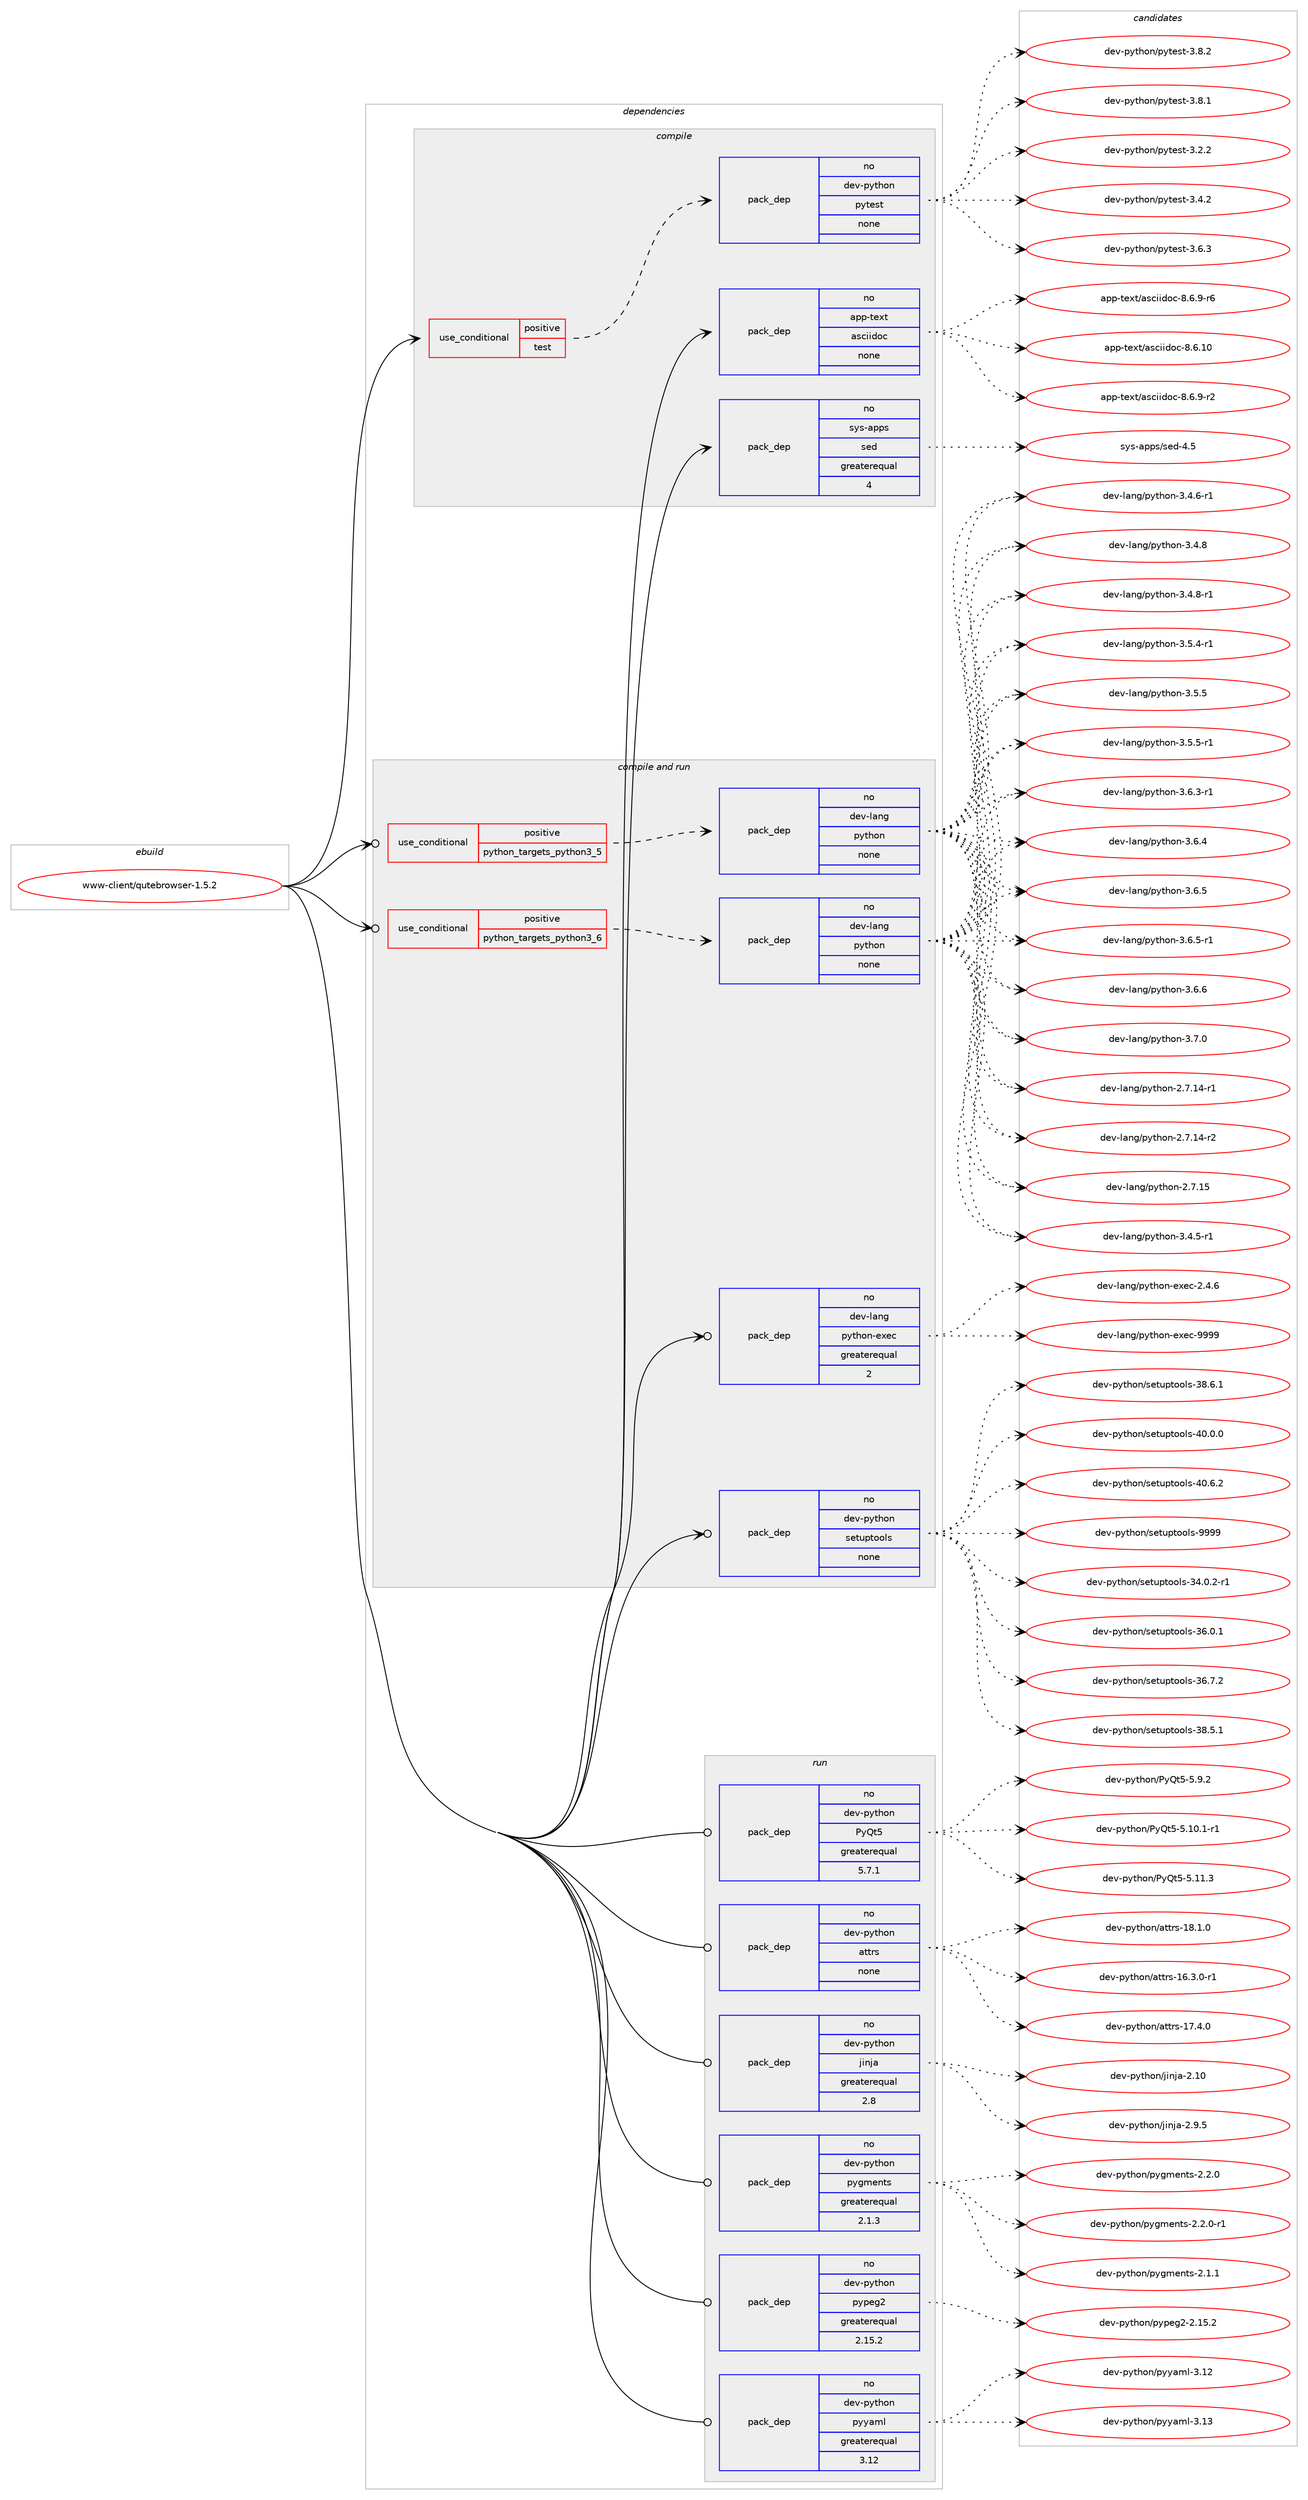 digraph prolog {

# *************
# Graph options
# *************

newrank=true;
concentrate=true;
compound=true;
graph [rankdir=LR,fontname=Helvetica,fontsize=10,ranksep=1.5];#, ranksep=2.5, nodesep=0.2];
edge  [arrowhead=vee];
node  [fontname=Helvetica,fontsize=10];

# **********
# The ebuild
# **********

subgraph cluster_leftcol {
color=gray;
rank=same;
label=<<i>ebuild</i>>;
id [label="www-client/qutebrowser-1.5.2", color=red, width=4, href="../www-client/qutebrowser-1.5.2.svg"];
}

# ****************
# The dependencies
# ****************

subgraph cluster_midcol {
color=gray;
label=<<i>dependencies</i>>;
subgraph cluster_compile {
fillcolor="#eeeeee";
style=filled;
label=<<i>compile</i>>;
subgraph cond1391 {
dependency8102 [label=<<TABLE BORDER="0" CELLBORDER="1" CELLSPACING="0" CELLPADDING="4"><TR><TD ROWSPAN="3" CELLPADDING="10">use_conditional</TD></TR><TR><TD>positive</TD></TR><TR><TD>test</TD></TR></TABLE>>, shape=none, color=red];
subgraph pack6512 {
dependency8103 [label=<<TABLE BORDER="0" CELLBORDER="1" CELLSPACING="0" CELLPADDING="4" WIDTH="220"><TR><TD ROWSPAN="6" CELLPADDING="30">pack_dep</TD></TR><TR><TD WIDTH="110">no</TD></TR><TR><TD>dev-python</TD></TR><TR><TD>pytest</TD></TR><TR><TD>none</TD></TR><TR><TD></TD></TR></TABLE>>, shape=none, color=blue];
}
dependency8102:e -> dependency8103:w [weight=20,style="dashed",arrowhead="vee"];
}
id:e -> dependency8102:w [weight=20,style="solid",arrowhead="vee"];
subgraph pack6513 {
dependency8104 [label=<<TABLE BORDER="0" CELLBORDER="1" CELLSPACING="0" CELLPADDING="4" WIDTH="220"><TR><TD ROWSPAN="6" CELLPADDING="30">pack_dep</TD></TR><TR><TD WIDTH="110">no</TD></TR><TR><TD>app-text</TD></TR><TR><TD>asciidoc</TD></TR><TR><TD>none</TD></TR><TR><TD></TD></TR></TABLE>>, shape=none, color=blue];
}
id:e -> dependency8104:w [weight=20,style="solid",arrowhead="vee"];
subgraph pack6514 {
dependency8105 [label=<<TABLE BORDER="0" CELLBORDER="1" CELLSPACING="0" CELLPADDING="4" WIDTH="220"><TR><TD ROWSPAN="6" CELLPADDING="30">pack_dep</TD></TR><TR><TD WIDTH="110">no</TD></TR><TR><TD>sys-apps</TD></TR><TR><TD>sed</TD></TR><TR><TD>greaterequal</TD></TR><TR><TD>4</TD></TR></TABLE>>, shape=none, color=blue];
}
id:e -> dependency8105:w [weight=20,style="solid",arrowhead="vee"];
}
subgraph cluster_compileandrun {
fillcolor="#eeeeee";
style=filled;
label=<<i>compile and run</i>>;
subgraph cond1392 {
dependency8106 [label=<<TABLE BORDER="0" CELLBORDER="1" CELLSPACING="0" CELLPADDING="4"><TR><TD ROWSPAN="3" CELLPADDING="10">use_conditional</TD></TR><TR><TD>positive</TD></TR><TR><TD>python_targets_python3_5</TD></TR></TABLE>>, shape=none, color=red];
subgraph pack6515 {
dependency8107 [label=<<TABLE BORDER="0" CELLBORDER="1" CELLSPACING="0" CELLPADDING="4" WIDTH="220"><TR><TD ROWSPAN="6" CELLPADDING="30">pack_dep</TD></TR><TR><TD WIDTH="110">no</TD></TR><TR><TD>dev-lang</TD></TR><TR><TD>python</TD></TR><TR><TD>none</TD></TR><TR><TD></TD></TR></TABLE>>, shape=none, color=blue];
}
dependency8106:e -> dependency8107:w [weight=20,style="dashed",arrowhead="vee"];
}
id:e -> dependency8106:w [weight=20,style="solid",arrowhead="odotvee"];
subgraph cond1393 {
dependency8108 [label=<<TABLE BORDER="0" CELLBORDER="1" CELLSPACING="0" CELLPADDING="4"><TR><TD ROWSPAN="3" CELLPADDING="10">use_conditional</TD></TR><TR><TD>positive</TD></TR><TR><TD>python_targets_python3_6</TD></TR></TABLE>>, shape=none, color=red];
subgraph pack6516 {
dependency8109 [label=<<TABLE BORDER="0" CELLBORDER="1" CELLSPACING="0" CELLPADDING="4" WIDTH="220"><TR><TD ROWSPAN="6" CELLPADDING="30">pack_dep</TD></TR><TR><TD WIDTH="110">no</TD></TR><TR><TD>dev-lang</TD></TR><TR><TD>python</TD></TR><TR><TD>none</TD></TR><TR><TD></TD></TR></TABLE>>, shape=none, color=blue];
}
dependency8108:e -> dependency8109:w [weight=20,style="dashed",arrowhead="vee"];
}
id:e -> dependency8108:w [weight=20,style="solid",arrowhead="odotvee"];
subgraph pack6517 {
dependency8110 [label=<<TABLE BORDER="0" CELLBORDER="1" CELLSPACING="0" CELLPADDING="4" WIDTH="220"><TR><TD ROWSPAN="6" CELLPADDING="30">pack_dep</TD></TR><TR><TD WIDTH="110">no</TD></TR><TR><TD>dev-lang</TD></TR><TR><TD>python-exec</TD></TR><TR><TD>greaterequal</TD></TR><TR><TD>2</TD></TR></TABLE>>, shape=none, color=blue];
}
id:e -> dependency8110:w [weight=20,style="solid",arrowhead="odotvee"];
subgraph pack6518 {
dependency8111 [label=<<TABLE BORDER="0" CELLBORDER="1" CELLSPACING="0" CELLPADDING="4" WIDTH="220"><TR><TD ROWSPAN="6" CELLPADDING="30">pack_dep</TD></TR><TR><TD WIDTH="110">no</TD></TR><TR><TD>dev-python</TD></TR><TR><TD>setuptools</TD></TR><TR><TD>none</TD></TR><TR><TD></TD></TR></TABLE>>, shape=none, color=blue];
}
id:e -> dependency8111:w [weight=20,style="solid",arrowhead="odotvee"];
}
subgraph cluster_run {
fillcolor="#eeeeee";
style=filled;
label=<<i>run</i>>;
subgraph pack6519 {
dependency8112 [label=<<TABLE BORDER="0" CELLBORDER="1" CELLSPACING="0" CELLPADDING="4" WIDTH="220"><TR><TD ROWSPAN="6" CELLPADDING="30">pack_dep</TD></TR><TR><TD WIDTH="110">no</TD></TR><TR><TD>dev-python</TD></TR><TR><TD>PyQt5</TD></TR><TR><TD>greaterequal</TD></TR><TR><TD>5.7.1</TD></TR></TABLE>>, shape=none, color=blue];
}
id:e -> dependency8112:w [weight=20,style="solid",arrowhead="odot"];
subgraph pack6520 {
dependency8113 [label=<<TABLE BORDER="0" CELLBORDER="1" CELLSPACING="0" CELLPADDING="4" WIDTH="220"><TR><TD ROWSPAN="6" CELLPADDING="30">pack_dep</TD></TR><TR><TD WIDTH="110">no</TD></TR><TR><TD>dev-python</TD></TR><TR><TD>attrs</TD></TR><TR><TD>none</TD></TR><TR><TD></TD></TR></TABLE>>, shape=none, color=blue];
}
id:e -> dependency8113:w [weight=20,style="solid",arrowhead="odot"];
subgraph pack6521 {
dependency8114 [label=<<TABLE BORDER="0" CELLBORDER="1" CELLSPACING="0" CELLPADDING="4" WIDTH="220"><TR><TD ROWSPAN="6" CELLPADDING="30">pack_dep</TD></TR><TR><TD WIDTH="110">no</TD></TR><TR><TD>dev-python</TD></TR><TR><TD>jinja</TD></TR><TR><TD>greaterequal</TD></TR><TR><TD>2.8</TD></TR></TABLE>>, shape=none, color=blue];
}
id:e -> dependency8114:w [weight=20,style="solid",arrowhead="odot"];
subgraph pack6522 {
dependency8115 [label=<<TABLE BORDER="0" CELLBORDER="1" CELLSPACING="0" CELLPADDING="4" WIDTH="220"><TR><TD ROWSPAN="6" CELLPADDING="30">pack_dep</TD></TR><TR><TD WIDTH="110">no</TD></TR><TR><TD>dev-python</TD></TR><TR><TD>pygments</TD></TR><TR><TD>greaterequal</TD></TR><TR><TD>2.1.3</TD></TR></TABLE>>, shape=none, color=blue];
}
id:e -> dependency8115:w [weight=20,style="solid",arrowhead="odot"];
subgraph pack6523 {
dependency8116 [label=<<TABLE BORDER="0" CELLBORDER="1" CELLSPACING="0" CELLPADDING="4" WIDTH="220"><TR><TD ROWSPAN="6" CELLPADDING="30">pack_dep</TD></TR><TR><TD WIDTH="110">no</TD></TR><TR><TD>dev-python</TD></TR><TR><TD>pypeg2</TD></TR><TR><TD>greaterequal</TD></TR><TR><TD>2.15.2</TD></TR></TABLE>>, shape=none, color=blue];
}
id:e -> dependency8116:w [weight=20,style="solid",arrowhead="odot"];
subgraph pack6524 {
dependency8117 [label=<<TABLE BORDER="0" CELLBORDER="1" CELLSPACING="0" CELLPADDING="4" WIDTH="220"><TR><TD ROWSPAN="6" CELLPADDING="30">pack_dep</TD></TR><TR><TD WIDTH="110">no</TD></TR><TR><TD>dev-python</TD></TR><TR><TD>pyyaml</TD></TR><TR><TD>greaterequal</TD></TR><TR><TD>3.12</TD></TR></TABLE>>, shape=none, color=blue];
}
id:e -> dependency8117:w [weight=20,style="solid",arrowhead="odot"];
}
}

# **************
# The candidates
# **************

subgraph cluster_choices {
rank=same;
color=gray;
label=<<i>candidates</i>>;

subgraph choice6512 {
color=black;
nodesep=1;
choice1001011184511212111610411111047112121116101115116455146564649 [label="dev-python/pytest-3.8.1", color=red, width=4,href="../dev-python/pytest-3.8.1.svg"];
choice1001011184511212111610411111047112121116101115116455146504650 [label="dev-python/pytest-3.2.2", color=red, width=4,href="../dev-python/pytest-3.2.2.svg"];
choice1001011184511212111610411111047112121116101115116455146524650 [label="dev-python/pytest-3.4.2", color=red, width=4,href="../dev-python/pytest-3.4.2.svg"];
choice1001011184511212111610411111047112121116101115116455146544651 [label="dev-python/pytest-3.6.3", color=red, width=4,href="../dev-python/pytest-3.6.3.svg"];
choice1001011184511212111610411111047112121116101115116455146564650 [label="dev-python/pytest-3.8.2", color=red, width=4,href="../dev-python/pytest-3.8.2.svg"];
dependency8103:e -> choice1001011184511212111610411111047112121116101115116455146564649:w [style=dotted,weight="100"];
dependency8103:e -> choice1001011184511212111610411111047112121116101115116455146504650:w [style=dotted,weight="100"];
dependency8103:e -> choice1001011184511212111610411111047112121116101115116455146524650:w [style=dotted,weight="100"];
dependency8103:e -> choice1001011184511212111610411111047112121116101115116455146544651:w [style=dotted,weight="100"];
dependency8103:e -> choice1001011184511212111610411111047112121116101115116455146564650:w [style=dotted,weight="100"];
}
subgraph choice6513 {
color=black;
nodesep=1;
choice97112112451161011201164797115991051051001119945564654464948 [label="app-text/asciidoc-8.6.10", color=red, width=4,href="../app-text/asciidoc-8.6.10.svg"];
choice9711211245116101120116479711599105105100111994556465446574511450 [label="app-text/asciidoc-8.6.9-r2", color=red, width=4,href="../app-text/asciidoc-8.6.9-r2.svg"];
choice9711211245116101120116479711599105105100111994556465446574511454 [label="app-text/asciidoc-8.6.9-r6", color=red, width=4,href="../app-text/asciidoc-8.6.9-r6.svg"];
dependency8104:e -> choice97112112451161011201164797115991051051001119945564654464948:w [style=dotted,weight="100"];
dependency8104:e -> choice9711211245116101120116479711599105105100111994556465446574511450:w [style=dotted,weight="100"];
dependency8104:e -> choice9711211245116101120116479711599105105100111994556465446574511454:w [style=dotted,weight="100"];
}
subgraph choice6514 {
color=black;
nodesep=1;
choice11512111545971121121154711510110045524653 [label="sys-apps/sed-4.5", color=red, width=4,href="../sys-apps/sed-4.5.svg"];
dependency8105:e -> choice11512111545971121121154711510110045524653:w [style=dotted,weight="100"];
}
subgraph choice6515 {
color=black;
nodesep=1;
choice100101118451089711010347112121116104111110455046554649524511449 [label="dev-lang/python-2.7.14-r1", color=red, width=4,href="../dev-lang/python-2.7.14-r1.svg"];
choice100101118451089711010347112121116104111110455046554649524511450 [label="dev-lang/python-2.7.14-r2", color=red, width=4,href="../dev-lang/python-2.7.14-r2.svg"];
choice10010111845108971101034711212111610411111045504655464953 [label="dev-lang/python-2.7.15", color=red, width=4,href="../dev-lang/python-2.7.15.svg"];
choice1001011184510897110103471121211161041111104551465246534511449 [label="dev-lang/python-3.4.5-r1", color=red, width=4,href="../dev-lang/python-3.4.5-r1.svg"];
choice1001011184510897110103471121211161041111104551465246544511449 [label="dev-lang/python-3.4.6-r1", color=red, width=4,href="../dev-lang/python-3.4.6-r1.svg"];
choice100101118451089711010347112121116104111110455146524656 [label="dev-lang/python-3.4.8", color=red, width=4,href="../dev-lang/python-3.4.8.svg"];
choice1001011184510897110103471121211161041111104551465246564511449 [label="dev-lang/python-3.4.8-r1", color=red, width=4,href="../dev-lang/python-3.4.8-r1.svg"];
choice1001011184510897110103471121211161041111104551465346524511449 [label="dev-lang/python-3.5.4-r1", color=red, width=4,href="../dev-lang/python-3.5.4-r1.svg"];
choice100101118451089711010347112121116104111110455146534653 [label="dev-lang/python-3.5.5", color=red, width=4,href="../dev-lang/python-3.5.5.svg"];
choice1001011184510897110103471121211161041111104551465346534511449 [label="dev-lang/python-3.5.5-r1", color=red, width=4,href="../dev-lang/python-3.5.5-r1.svg"];
choice1001011184510897110103471121211161041111104551465446514511449 [label="dev-lang/python-3.6.3-r1", color=red, width=4,href="../dev-lang/python-3.6.3-r1.svg"];
choice100101118451089711010347112121116104111110455146544652 [label="dev-lang/python-3.6.4", color=red, width=4,href="../dev-lang/python-3.6.4.svg"];
choice100101118451089711010347112121116104111110455146544653 [label="dev-lang/python-3.6.5", color=red, width=4,href="../dev-lang/python-3.6.5.svg"];
choice1001011184510897110103471121211161041111104551465446534511449 [label="dev-lang/python-3.6.5-r1", color=red, width=4,href="../dev-lang/python-3.6.5-r1.svg"];
choice100101118451089711010347112121116104111110455146544654 [label="dev-lang/python-3.6.6", color=red, width=4,href="../dev-lang/python-3.6.6.svg"];
choice100101118451089711010347112121116104111110455146554648 [label="dev-lang/python-3.7.0", color=red, width=4,href="../dev-lang/python-3.7.0.svg"];
dependency8107:e -> choice100101118451089711010347112121116104111110455046554649524511449:w [style=dotted,weight="100"];
dependency8107:e -> choice100101118451089711010347112121116104111110455046554649524511450:w [style=dotted,weight="100"];
dependency8107:e -> choice10010111845108971101034711212111610411111045504655464953:w [style=dotted,weight="100"];
dependency8107:e -> choice1001011184510897110103471121211161041111104551465246534511449:w [style=dotted,weight="100"];
dependency8107:e -> choice1001011184510897110103471121211161041111104551465246544511449:w [style=dotted,weight="100"];
dependency8107:e -> choice100101118451089711010347112121116104111110455146524656:w [style=dotted,weight="100"];
dependency8107:e -> choice1001011184510897110103471121211161041111104551465246564511449:w [style=dotted,weight="100"];
dependency8107:e -> choice1001011184510897110103471121211161041111104551465346524511449:w [style=dotted,weight="100"];
dependency8107:e -> choice100101118451089711010347112121116104111110455146534653:w [style=dotted,weight="100"];
dependency8107:e -> choice1001011184510897110103471121211161041111104551465346534511449:w [style=dotted,weight="100"];
dependency8107:e -> choice1001011184510897110103471121211161041111104551465446514511449:w [style=dotted,weight="100"];
dependency8107:e -> choice100101118451089711010347112121116104111110455146544652:w [style=dotted,weight="100"];
dependency8107:e -> choice100101118451089711010347112121116104111110455146544653:w [style=dotted,weight="100"];
dependency8107:e -> choice1001011184510897110103471121211161041111104551465446534511449:w [style=dotted,weight="100"];
dependency8107:e -> choice100101118451089711010347112121116104111110455146544654:w [style=dotted,weight="100"];
dependency8107:e -> choice100101118451089711010347112121116104111110455146554648:w [style=dotted,weight="100"];
}
subgraph choice6516 {
color=black;
nodesep=1;
choice100101118451089711010347112121116104111110455046554649524511449 [label="dev-lang/python-2.7.14-r1", color=red, width=4,href="../dev-lang/python-2.7.14-r1.svg"];
choice100101118451089711010347112121116104111110455046554649524511450 [label="dev-lang/python-2.7.14-r2", color=red, width=4,href="../dev-lang/python-2.7.14-r2.svg"];
choice10010111845108971101034711212111610411111045504655464953 [label="dev-lang/python-2.7.15", color=red, width=4,href="../dev-lang/python-2.7.15.svg"];
choice1001011184510897110103471121211161041111104551465246534511449 [label="dev-lang/python-3.4.5-r1", color=red, width=4,href="../dev-lang/python-3.4.5-r1.svg"];
choice1001011184510897110103471121211161041111104551465246544511449 [label="dev-lang/python-3.4.6-r1", color=red, width=4,href="../dev-lang/python-3.4.6-r1.svg"];
choice100101118451089711010347112121116104111110455146524656 [label="dev-lang/python-3.4.8", color=red, width=4,href="../dev-lang/python-3.4.8.svg"];
choice1001011184510897110103471121211161041111104551465246564511449 [label="dev-lang/python-3.4.8-r1", color=red, width=4,href="../dev-lang/python-3.4.8-r1.svg"];
choice1001011184510897110103471121211161041111104551465346524511449 [label="dev-lang/python-3.5.4-r1", color=red, width=4,href="../dev-lang/python-3.5.4-r1.svg"];
choice100101118451089711010347112121116104111110455146534653 [label="dev-lang/python-3.5.5", color=red, width=4,href="../dev-lang/python-3.5.5.svg"];
choice1001011184510897110103471121211161041111104551465346534511449 [label="dev-lang/python-3.5.5-r1", color=red, width=4,href="../dev-lang/python-3.5.5-r1.svg"];
choice1001011184510897110103471121211161041111104551465446514511449 [label="dev-lang/python-3.6.3-r1", color=red, width=4,href="../dev-lang/python-3.6.3-r1.svg"];
choice100101118451089711010347112121116104111110455146544652 [label="dev-lang/python-3.6.4", color=red, width=4,href="../dev-lang/python-3.6.4.svg"];
choice100101118451089711010347112121116104111110455146544653 [label="dev-lang/python-3.6.5", color=red, width=4,href="../dev-lang/python-3.6.5.svg"];
choice1001011184510897110103471121211161041111104551465446534511449 [label="dev-lang/python-3.6.5-r1", color=red, width=4,href="../dev-lang/python-3.6.5-r1.svg"];
choice100101118451089711010347112121116104111110455146544654 [label="dev-lang/python-3.6.6", color=red, width=4,href="../dev-lang/python-3.6.6.svg"];
choice100101118451089711010347112121116104111110455146554648 [label="dev-lang/python-3.7.0", color=red, width=4,href="../dev-lang/python-3.7.0.svg"];
dependency8109:e -> choice100101118451089711010347112121116104111110455046554649524511449:w [style=dotted,weight="100"];
dependency8109:e -> choice100101118451089711010347112121116104111110455046554649524511450:w [style=dotted,weight="100"];
dependency8109:e -> choice10010111845108971101034711212111610411111045504655464953:w [style=dotted,weight="100"];
dependency8109:e -> choice1001011184510897110103471121211161041111104551465246534511449:w [style=dotted,weight="100"];
dependency8109:e -> choice1001011184510897110103471121211161041111104551465246544511449:w [style=dotted,weight="100"];
dependency8109:e -> choice100101118451089711010347112121116104111110455146524656:w [style=dotted,weight="100"];
dependency8109:e -> choice1001011184510897110103471121211161041111104551465246564511449:w [style=dotted,weight="100"];
dependency8109:e -> choice1001011184510897110103471121211161041111104551465346524511449:w [style=dotted,weight="100"];
dependency8109:e -> choice100101118451089711010347112121116104111110455146534653:w [style=dotted,weight="100"];
dependency8109:e -> choice1001011184510897110103471121211161041111104551465346534511449:w [style=dotted,weight="100"];
dependency8109:e -> choice1001011184510897110103471121211161041111104551465446514511449:w [style=dotted,weight="100"];
dependency8109:e -> choice100101118451089711010347112121116104111110455146544652:w [style=dotted,weight="100"];
dependency8109:e -> choice100101118451089711010347112121116104111110455146544653:w [style=dotted,weight="100"];
dependency8109:e -> choice1001011184510897110103471121211161041111104551465446534511449:w [style=dotted,weight="100"];
dependency8109:e -> choice100101118451089711010347112121116104111110455146544654:w [style=dotted,weight="100"];
dependency8109:e -> choice100101118451089711010347112121116104111110455146554648:w [style=dotted,weight="100"];
}
subgraph choice6517 {
color=black;
nodesep=1;
choice1001011184510897110103471121211161041111104510112010199455046524654 [label="dev-lang/python-exec-2.4.6", color=red, width=4,href="../dev-lang/python-exec-2.4.6.svg"];
choice10010111845108971101034711212111610411111045101120101994557575757 [label="dev-lang/python-exec-9999", color=red, width=4,href="../dev-lang/python-exec-9999.svg"];
dependency8110:e -> choice1001011184510897110103471121211161041111104510112010199455046524654:w [style=dotted,weight="100"];
dependency8110:e -> choice10010111845108971101034711212111610411111045101120101994557575757:w [style=dotted,weight="100"];
}
subgraph choice6518 {
color=black;
nodesep=1;
choice1001011184511212111610411111047115101116117112116111111108115455152464846504511449 [label="dev-python/setuptools-34.0.2-r1", color=red, width=4,href="../dev-python/setuptools-34.0.2-r1.svg"];
choice100101118451121211161041111104711510111611711211611111110811545515446484649 [label="dev-python/setuptools-36.0.1", color=red, width=4,href="../dev-python/setuptools-36.0.1.svg"];
choice100101118451121211161041111104711510111611711211611111110811545515446554650 [label="dev-python/setuptools-36.7.2", color=red, width=4,href="../dev-python/setuptools-36.7.2.svg"];
choice100101118451121211161041111104711510111611711211611111110811545515646534649 [label="dev-python/setuptools-38.5.1", color=red, width=4,href="../dev-python/setuptools-38.5.1.svg"];
choice100101118451121211161041111104711510111611711211611111110811545515646544649 [label="dev-python/setuptools-38.6.1", color=red, width=4,href="../dev-python/setuptools-38.6.1.svg"];
choice100101118451121211161041111104711510111611711211611111110811545524846484648 [label="dev-python/setuptools-40.0.0", color=red, width=4,href="../dev-python/setuptools-40.0.0.svg"];
choice100101118451121211161041111104711510111611711211611111110811545524846544650 [label="dev-python/setuptools-40.6.2", color=red, width=4,href="../dev-python/setuptools-40.6.2.svg"];
choice10010111845112121116104111110471151011161171121161111111081154557575757 [label="dev-python/setuptools-9999", color=red, width=4,href="../dev-python/setuptools-9999.svg"];
dependency8111:e -> choice1001011184511212111610411111047115101116117112116111111108115455152464846504511449:w [style=dotted,weight="100"];
dependency8111:e -> choice100101118451121211161041111104711510111611711211611111110811545515446484649:w [style=dotted,weight="100"];
dependency8111:e -> choice100101118451121211161041111104711510111611711211611111110811545515446554650:w [style=dotted,weight="100"];
dependency8111:e -> choice100101118451121211161041111104711510111611711211611111110811545515646534649:w [style=dotted,weight="100"];
dependency8111:e -> choice100101118451121211161041111104711510111611711211611111110811545515646544649:w [style=dotted,weight="100"];
dependency8111:e -> choice100101118451121211161041111104711510111611711211611111110811545524846484648:w [style=dotted,weight="100"];
dependency8111:e -> choice100101118451121211161041111104711510111611711211611111110811545524846544650:w [style=dotted,weight="100"];
dependency8111:e -> choice10010111845112121116104111110471151011161171121161111111081154557575757:w [style=dotted,weight="100"];
}
subgraph choice6519 {
color=black;
nodesep=1;
choice1001011184511212111610411111047801218111653455346494846494511449 [label="dev-python/PyQt5-5.10.1-r1", color=red, width=4,href="../dev-python/PyQt5-5.10.1-r1.svg"];
choice100101118451121211161041111104780121811165345534649494651 [label="dev-python/PyQt5-5.11.3", color=red, width=4,href="../dev-python/PyQt5-5.11.3.svg"];
choice1001011184511212111610411111047801218111653455346574650 [label="dev-python/PyQt5-5.9.2", color=red, width=4,href="../dev-python/PyQt5-5.9.2.svg"];
dependency8112:e -> choice1001011184511212111610411111047801218111653455346494846494511449:w [style=dotted,weight="100"];
dependency8112:e -> choice100101118451121211161041111104780121811165345534649494651:w [style=dotted,weight="100"];
dependency8112:e -> choice1001011184511212111610411111047801218111653455346574650:w [style=dotted,weight="100"];
}
subgraph choice6520 {
color=black;
nodesep=1;
choice100101118451121211161041111104797116116114115454954465146484511449 [label="dev-python/attrs-16.3.0-r1", color=red, width=4,href="../dev-python/attrs-16.3.0-r1.svg"];
choice10010111845112121116104111110479711611611411545495546524648 [label="dev-python/attrs-17.4.0", color=red, width=4,href="../dev-python/attrs-17.4.0.svg"];
choice10010111845112121116104111110479711611611411545495646494648 [label="dev-python/attrs-18.1.0", color=red, width=4,href="../dev-python/attrs-18.1.0.svg"];
dependency8113:e -> choice100101118451121211161041111104797116116114115454954465146484511449:w [style=dotted,weight="100"];
dependency8113:e -> choice10010111845112121116104111110479711611611411545495546524648:w [style=dotted,weight="100"];
dependency8113:e -> choice10010111845112121116104111110479711611611411545495646494648:w [style=dotted,weight="100"];
}
subgraph choice6521 {
color=black;
nodesep=1;
choice1001011184511212111610411111047106105110106974550464948 [label="dev-python/jinja-2.10", color=red, width=4,href="../dev-python/jinja-2.10.svg"];
choice100101118451121211161041111104710610511010697455046574653 [label="dev-python/jinja-2.9.5", color=red, width=4,href="../dev-python/jinja-2.9.5.svg"];
dependency8114:e -> choice1001011184511212111610411111047106105110106974550464948:w [style=dotted,weight="100"];
dependency8114:e -> choice100101118451121211161041111104710610511010697455046574653:w [style=dotted,weight="100"];
}
subgraph choice6522 {
color=black;
nodesep=1;
choice1001011184511212111610411111047112121103109101110116115455046494649 [label="dev-python/pygments-2.1.1", color=red, width=4,href="../dev-python/pygments-2.1.1.svg"];
choice1001011184511212111610411111047112121103109101110116115455046504648 [label="dev-python/pygments-2.2.0", color=red, width=4,href="../dev-python/pygments-2.2.0.svg"];
choice10010111845112121116104111110471121211031091011101161154550465046484511449 [label="dev-python/pygments-2.2.0-r1", color=red, width=4,href="../dev-python/pygments-2.2.0-r1.svg"];
dependency8115:e -> choice1001011184511212111610411111047112121103109101110116115455046494649:w [style=dotted,weight="100"];
dependency8115:e -> choice1001011184511212111610411111047112121103109101110116115455046504648:w [style=dotted,weight="100"];
dependency8115:e -> choice10010111845112121116104111110471121211031091011101161154550465046484511449:w [style=dotted,weight="100"];
}
subgraph choice6523 {
color=black;
nodesep=1;
choice10010111845112121116104111110471121211121011035045504649534650 [label="dev-python/pypeg2-2.15.2", color=red, width=4,href="../dev-python/pypeg2-2.15.2.svg"];
dependency8116:e -> choice10010111845112121116104111110471121211121011035045504649534650:w [style=dotted,weight="100"];
}
subgraph choice6524 {
color=black;
nodesep=1;
choice1001011184511212111610411111047112121121971091084551464950 [label="dev-python/pyyaml-3.12", color=red, width=4,href="../dev-python/pyyaml-3.12.svg"];
choice1001011184511212111610411111047112121121971091084551464951 [label="dev-python/pyyaml-3.13", color=red, width=4,href="../dev-python/pyyaml-3.13.svg"];
dependency8117:e -> choice1001011184511212111610411111047112121121971091084551464950:w [style=dotted,weight="100"];
dependency8117:e -> choice1001011184511212111610411111047112121121971091084551464951:w [style=dotted,weight="100"];
}
}

}
